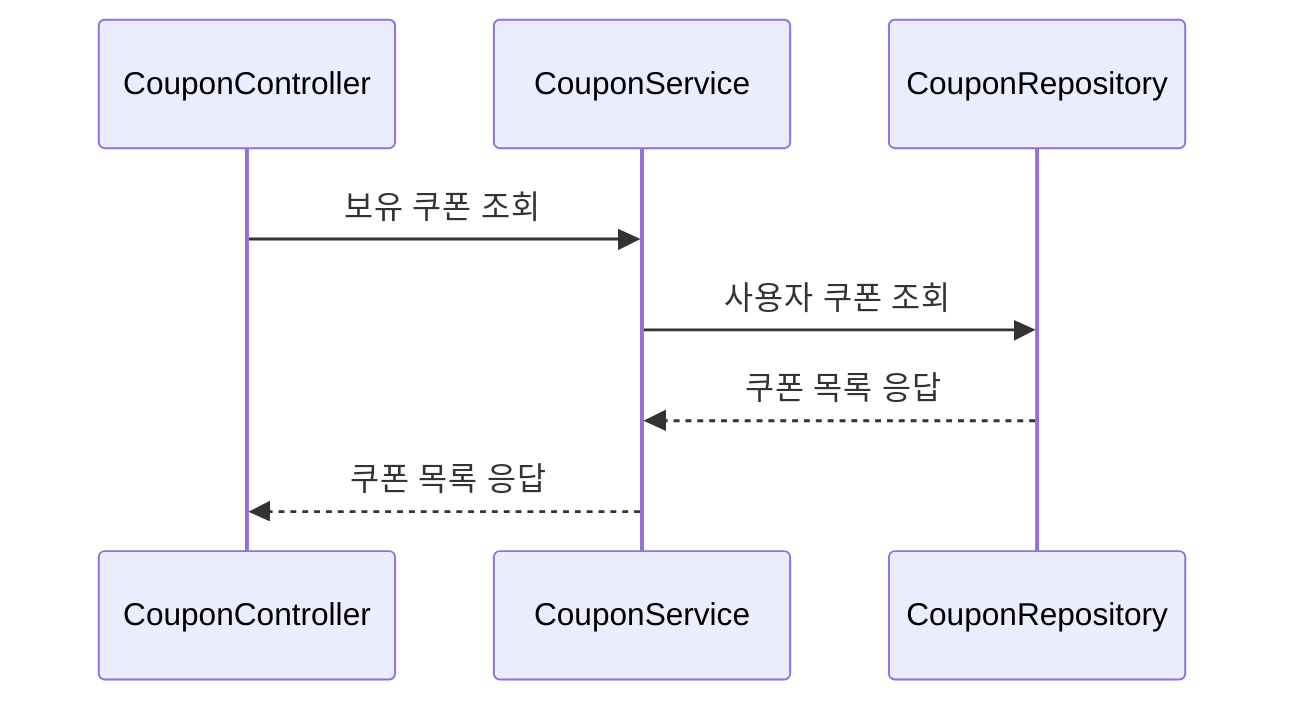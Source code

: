 sequenceDiagram
    participant CouponController
    participant CouponService
    participant CouponRepository

    CouponController->>CouponService: 보유 쿠폰 조회
    CouponService->>CouponRepository: 사용자 쿠폰 조회
    CouponRepository-->>CouponService: 쿠폰 목록 응답
    CouponService-->>CouponController: 쿠폰 목록 응답